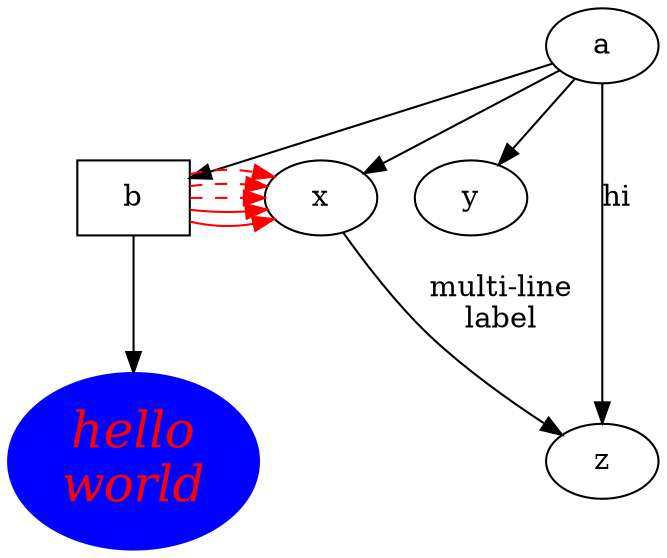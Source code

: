 digraph test3 {
       a -> b -> c;
       a -> {x y};
       b [shape=box];
       c [label="hello\nworld",color=blue,fontsize=24,
            fontname="Palatino-Italic",fontcolor=red,style=filled];
       a -> z [label="hi", weight=100];
       x -> z [label="multi-line\nlabel"];
       edge [s4yle=dashed,color=red];
       b -> x;
       b -> x;
       edge [style=dashed,color=red];
       b -> x;
       b -> x;
       b -> x;
       {rank=same; b x}
       b -> x;
}

